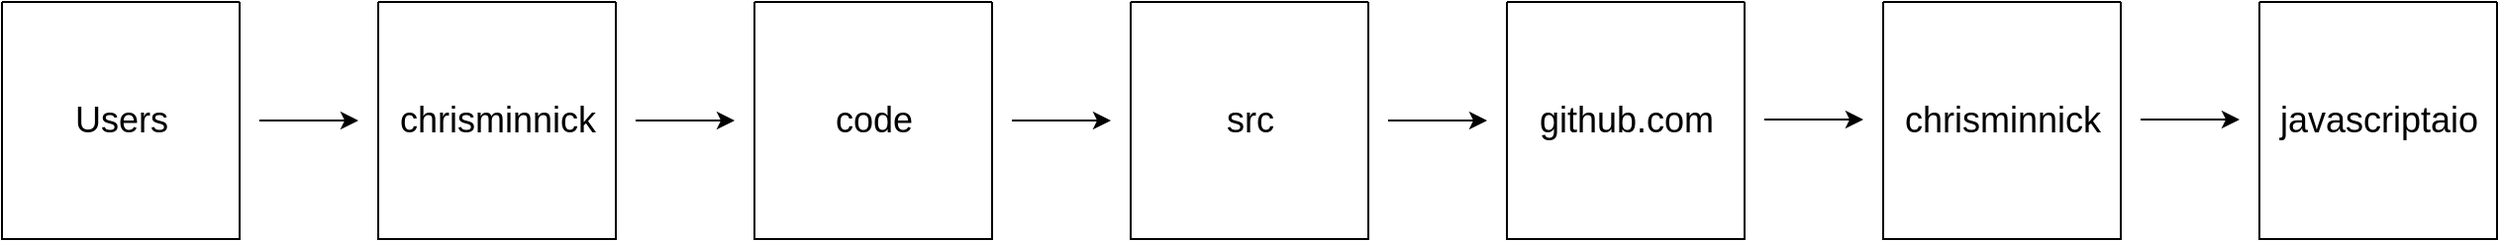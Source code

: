 <mxfile version="20.2.5" type="github">
  <diagram id="9cbhKFkHYGeOAWc36TkQ" name="Page-1">
    <mxGraphModel dx="1018" dy="602" grid="1" gridSize="10" guides="1" tooltips="1" connect="1" arrows="1" fold="1" page="1" pageScale="1" pageWidth="850" pageHeight="1100" math="0" shadow="0">
      <root>
        <mxCell id="0" />
        <mxCell id="1" parent="0" />
        <mxCell id="wHVp31n7A-_Si29yOLJJ-1" value="" style="swimlane;startSize=0;" vertex="1" parent="1">
          <mxGeometry x="30" y="60" width="120" height="120" as="geometry" />
        </mxCell>
        <mxCell id="wHVp31n7A-_Si29yOLJJ-2" value="&lt;font style=&quot;font-size: 18px;&quot;&gt;Users&lt;/font&gt;" style="text;html=1;align=center;verticalAlign=middle;resizable=0;points=[];autosize=1;strokeColor=none;fillColor=none;" vertex="1" parent="wHVp31n7A-_Si29yOLJJ-1">
          <mxGeometry x="25" y="40" width="70" height="40" as="geometry" />
        </mxCell>
        <mxCell id="wHVp31n7A-_Si29yOLJJ-3" value="" style="endArrow=classic;html=1;rounded=0;fontSize=18;" edge="1" parent="1">
          <mxGeometry width="50" height="50" relative="1" as="geometry">
            <mxPoint x="160" y="120" as="sourcePoint" />
            <mxPoint x="210" y="120" as="targetPoint" />
          </mxGeometry>
        </mxCell>
        <mxCell id="wHVp31n7A-_Si29yOLJJ-4" value="" style="swimlane;startSize=0;" vertex="1" parent="1">
          <mxGeometry x="220" y="60" width="120" height="120" as="geometry" />
        </mxCell>
        <mxCell id="wHVp31n7A-_Si29yOLJJ-5" value="&lt;font style=&quot;font-size: 18px;&quot;&gt;chrisminnick&lt;/font&gt;" style="text;html=1;align=center;verticalAlign=middle;resizable=0;points=[];autosize=1;strokeColor=none;fillColor=none;" vertex="1" parent="wHVp31n7A-_Si29yOLJJ-4">
          <mxGeometry y="40" width="120" height="40" as="geometry" />
        </mxCell>
        <mxCell id="wHVp31n7A-_Si29yOLJJ-6" value="" style="endArrow=classic;html=1;rounded=0;fontSize=18;" edge="1" parent="1">
          <mxGeometry width="50" height="50" relative="1" as="geometry">
            <mxPoint x="350" y="120" as="sourcePoint" />
            <mxPoint x="400" y="120" as="targetPoint" />
          </mxGeometry>
        </mxCell>
        <mxCell id="wHVp31n7A-_Si29yOLJJ-7" value="" style="swimlane;startSize=0;" vertex="1" parent="1">
          <mxGeometry x="410" y="60" width="120" height="120" as="geometry" />
        </mxCell>
        <mxCell id="wHVp31n7A-_Si29yOLJJ-8" value="&lt;font style=&quot;font-size: 18px;&quot;&gt;code&lt;/font&gt;" style="text;html=1;align=center;verticalAlign=middle;resizable=0;points=[];autosize=1;strokeColor=none;fillColor=none;" vertex="1" parent="wHVp31n7A-_Si29yOLJJ-7">
          <mxGeometry x="30" y="40" width="60" height="40" as="geometry" />
        </mxCell>
        <mxCell id="wHVp31n7A-_Si29yOLJJ-9" value="" style="endArrow=classic;html=1;rounded=0;fontSize=18;" edge="1" parent="1">
          <mxGeometry width="50" height="50" relative="1" as="geometry">
            <mxPoint x="540" y="120" as="sourcePoint" />
            <mxPoint x="590" y="120" as="targetPoint" />
          </mxGeometry>
        </mxCell>
        <mxCell id="wHVp31n7A-_Si29yOLJJ-10" value="" style="swimlane;startSize=0;" vertex="1" parent="1">
          <mxGeometry x="600" y="60" width="120" height="120" as="geometry" />
        </mxCell>
        <mxCell id="wHVp31n7A-_Si29yOLJJ-11" value="&lt;span style=&quot;font-size: 18px;&quot;&gt;src&lt;/span&gt;" style="text;html=1;align=center;verticalAlign=middle;resizable=0;points=[];autosize=1;strokeColor=none;fillColor=none;" vertex="1" parent="wHVp31n7A-_Si29yOLJJ-10">
          <mxGeometry x="35" y="40" width="50" height="40" as="geometry" />
        </mxCell>
        <mxCell id="wHVp31n7A-_Si29yOLJJ-12" value="" style="endArrow=classic;html=1;rounded=0;fontSize=18;" edge="1" parent="1">
          <mxGeometry width="50" height="50" relative="1" as="geometry">
            <mxPoint x="730" y="120" as="sourcePoint" />
            <mxPoint x="780" y="120" as="targetPoint" />
          </mxGeometry>
        </mxCell>
        <mxCell id="wHVp31n7A-_Si29yOLJJ-13" value="" style="swimlane;startSize=0;" vertex="1" parent="1">
          <mxGeometry x="790" y="60" width="120" height="120" as="geometry" />
        </mxCell>
        <mxCell id="wHVp31n7A-_Si29yOLJJ-14" value="&lt;font style=&quot;font-size: 18px;&quot;&gt;github.com&lt;/font&gt;" style="text;html=1;align=center;verticalAlign=middle;resizable=0;points=[];autosize=1;strokeColor=none;fillColor=none;" vertex="1" parent="wHVp31n7A-_Si29yOLJJ-13">
          <mxGeometry x="5" y="40" width="110" height="40" as="geometry" />
        </mxCell>
        <mxCell id="wHVp31n7A-_Si29yOLJJ-19" value="" style="endArrow=classic;html=1;rounded=0;fontSize=18;" edge="1" parent="1">
          <mxGeometry width="50" height="50" relative="1" as="geometry">
            <mxPoint x="920" y="119.5" as="sourcePoint" />
            <mxPoint x="970" y="119.5" as="targetPoint" />
          </mxGeometry>
        </mxCell>
        <mxCell id="wHVp31n7A-_Si29yOLJJ-20" value="" style="swimlane;startSize=0;" vertex="1" parent="1">
          <mxGeometry x="980" y="60" width="120" height="120" as="geometry" />
        </mxCell>
        <mxCell id="wHVp31n7A-_Si29yOLJJ-21" value="&lt;font style=&quot;font-size: 18px;&quot;&gt;chrisminnick&lt;/font&gt;" style="text;html=1;align=center;verticalAlign=middle;resizable=0;points=[];autosize=1;strokeColor=none;fillColor=none;" vertex="1" parent="wHVp31n7A-_Si29yOLJJ-20">
          <mxGeometry y="40" width="120" height="40" as="geometry" />
        </mxCell>
        <mxCell id="wHVp31n7A-_Si29yOLJJ-22" value="" style="endArrow=classic;html=1;rounded=0;fontSize=18;" edge="1" parent="1">
          <mxGeometry width="50" height="50" relative="1" as="geometry">
            <mxPoint x="1110" y="119.5" as="sourcePoint" />
            <mxPoint x="1160" y="119.5" as="targetPoint" />
          </mxGeometry>
        </mxCell>
        <mxCell id="wHVp31n7A-_Si29yOLJJ-23" value="" style="swimlane;startSize=0;" vertex="1" parent="1">
          <mxGeometry x="1170" y="60" width="120" height="120" as="geometry" />
        </mxCell>
        <mxCell id="wHVp31n7A-_Si29yOLJJ-24" value="&lt;font style=&quot;font-size: 18px;&quot;&gt;javascriptaio&lt;/font&gt;" style="text;html=1;align=center;verticalAlign=middle;resizable=0;points=[];autosize=1;strokeColor=none;fillColor=none;" vertex="1" parent="wHVp31n7A-_Si29yOLJJ-23">
          <mxGeometry y="40" width="120" height="40" as="geometry" />
        </mxCell>
      </root>
    </mxGraphModel>
  </diagram>
</mxfile>
